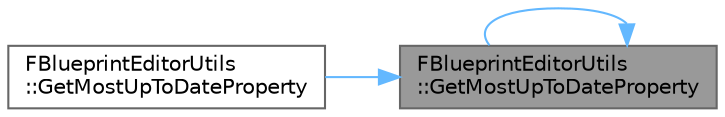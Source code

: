 digraph "FBlueprintEditorUtils::GetMostUpToDateProperty"
{
 // INTERACTIVE_SVG=YES
 // LATEX_PDF_SIZE
  bgcolor="transparent";
  edge [fontname=Helvetica,fontsize=10,labelfontname=Helvetica,labelfontsize=10];
  node [fontname=Helvetica,fontsize=10,shape=box,height=0.2,width=0.4];
  rankdir="RL";
  Node1 [id="Node000001",label="FBlueprintEditorUtils\l::GetMostUpToDateProperty",height=0.2,width=0.4,color="gray40", fillcolor="grey60", style="filled", fontcolor="black",tooltip="Returns the skeleton version of the property, skeleton classes are often more up to date than the aut..."];
  Node1 -> Node2 [id="edge1_Node000001_Node000002",dir="back",color="steelblue1",style="solid",tooltip=" "];
  Node2 [id="Node000002",label="FBlueprintEditorUtils\l::GetMostUpToDateProperty",height=0.2,width=0.4,color="grey40", fillcolor="white", style="filled",URL="$d1/db4/classFBlueprintEditorUtils.html#a247d162088cca1b99e66f1a812a66c05",tooltip=" "];
  Node1 -> Node1 [id="edge2_Node000001_Node000001",dir="back",color="steelblue1",style="solid",tooltip=" "];
}
